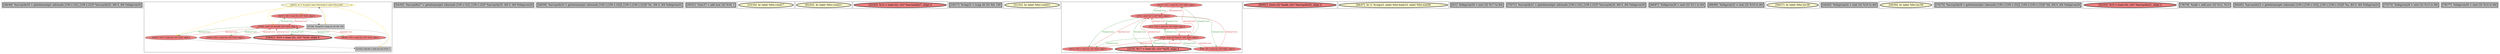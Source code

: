 
digraph G {





subgraph cluster25 {


node878 [penwidth=3.0,fontsize=20,fillcolor=grey,label="[48/49]  %arrayidx35 = getelementptr inbounds [100 x i32], [100 x i32]* %arrayidx33, i64 0, i64 %idxprom34",shape=rectangle,style=filled ]



}

subgraph cluster24 {


node877 [fillcolor=lemonchiffon,label="[28/35]  br i1 %cmp18, label %for.body19, label %for.end41",shape=ellipse,style=filled ]
node876 [fillcolor=lightcoral,label="[24/25]  %13 = load i32, i32* %i16, align 4",shape=ellipse,style=filled ]
node870 [fillcolor=lightcoral,label="[26/37]  %8 = load i32, i32* %i16, align 4",shape=ellipse,style=filled ]
node873 [fillcolor=lightcoral,label="[38/39]  %16 = load i32, i32* %i16, align 4",shape=ellipse,style=filled ]
node869 [fillcolor=grey,label="[21/22]  %inc40 = add nsw i32 %19, 1",shape=rectangle,style=filled ]
node875 [penwidth=3.0,fontsize=20,fillcolor=lightcoral,label="[18/41]  %10 = load i32, i32* %i16, align 4",shape=ellipse,style=filled ]
node871 [fillcolor=lightcoral,label="[19/40]  store i32 %inc40, i32* %i16, align 4",shape=ellipse,style=filled ]
node874 [fillcolor=grey,label="[27/36]  %cmp18 = icmp slt i32 %8, 100",shape=rectangle,style=filled ]
node872 [fillcolor=lightcoral,label="[20/23]  %19 = load i32, i32* %i16, align 4",shape=ellipse,style=filled ]

node877->node870 [style=solid,color=gold,label="C",penwidth=1.0,fontcolor=gold ]
node877->node869 [style=solid,color=gold,label="C",penwidth=1.0,fontcolor=gold ]
node869->node871 [style=solid,color=black,label="",penwidth=0.5,fontcolor=black ]
node871->node872 [style=solid,color=forestgreen,label="T|indep|Const",penwidth=1.0,fontcolor=forestgreen ]
node872->node869 [style=solid,color=black,label="",penwidth=0.5,fontcolor=black ]
node874->node877 [style=solid,color=black,label="",penwidth=0.5,fontcolor=black ]
node877->node874 [style=solid,color=gold,label="C",penwidth=1.0,fontcolor=gold ]
node871->node876 [style=solid,color=forestgreen,label="T|indep|Const",penwidth=1.0,fontcolor=forestgreen ]
node877->node871 [style=solid,color=gold,label="C",penwidth=1.0,fontcolor=gold ]
node877->node877 [style=solid,color=gold,label="C",penwidth=1.0,fontcolor=gold ]
node872->node871 [style=solid,color=firebrick3,label="A|indep|Const",penwidth=1.0,fontcolor=firebrick3 ]
node870->node874 [style=solid,color=black,label="",penwidth=0.5,fontcolor=black ]
node871->node870 [style=solid,color=forestgreen,label="T|indep|Const",penwidth=1.0,fontcolor=forestgreen ]
node873->node871 [style=solid,color=firebrick3,label="A|indep|Const",penwidth=1.0,fontcolor=firebrick3 ]
node870->node871 [style=solid,color=firebrick3,label="A|indep|Const",penwidth=1.0,fontcolor=firebrick3 ]
node877->node872 [style=solid,color=gold,label="C",penwidth=1.0,fontcolor=gold ]
node871->node873 [style=solid,color=forestgreen,label="T|indep|Const",penwidth=1.0,fontcolor=forestgreen ]
node871->node875 [style=solid,color=forestgreen,label="T|indep|Const",penwidth=1.0,fontcolor=forestgreen ]
node876->node871 [style=solid,color=firebrick3,label="A|indep|Const",penwidth=1.0,fontcolor=firebrick3 ]
node875->node871 [style=solid,color=firebrick3,label="A|indep|Const",penwidth=1.0,fontcolor=firebrick3 ]


}

subgraph cluster22 {


node867 [penwidth=3.0,fontsize=20,fillcolor=grey,label="[54/55]  %arrayidx27 = getelementptr inbounds [100 x i32], [100 x i32]* %arrayidx25, i64 0, i64 %idxprom26",shape=rectangle,style=filled ]



}

subgraph cluster20 {


node865 [penwidth=3.0,fontsize=20,fillcolor=grey,label="[58/59]  %arrayidx33 = getelementptr inbounds [100 x [100 x i32]], [100 x [100 x i32]]* %c, i64 0, i64 %idxprom32",shape=rectangle,style=filled ]



}

subgraph cluster18 {


node863 [penwidth=3.0,fontsize=20,fillcolor=grey,label="[50/51]  %inc37 = add nsw i32 %18, 1",shape=rectangle,style=filled ]



}

subgraph cluster16 {


node861 [penwidth=3.0,fontsize=20,fillcolor=lemonchiffon,label="[33/34]  br label %for.cond17",shape=ellipse,style=filled ]



}

subgraph cluster17 {


node862 [penwidth=3.0,fontsize=20,fillcolor=lemonchiffon,label="[62/63]  br label %for.cond21",shape=ellipse,style=filled ]



}

subgraph cluster4 {


node849 [penwidth=3.0,fontsize=20,fillcolor=lightcoral,label="[42/43]  %12 = load i32, i32* %arrayidx27, align 4",shape=ellipse,style=filled ]



}

subgraph cluster3 {


node848 [penwidth=3.0,fontsize=20,fillcolor=grey,label="[16/17]  %cmp22 = icmp slt i32 %9, 100",shape=rectangle,style=filled ]



}

subgraph cluster2 {


node847 [penwidth=3.0,fontsize=20,fillcolor=lemonchiffon,label="[31/32]  br label %for.cond21",shape=ellipse,style=filled ]



}

subgraph cluster1 {


node840 [fillcolor=lightcoral,label="[10/11]  %11 = load i32, i32* %j20, align 4",shape=ellipse,style=filled ]
node846 [fillcolor=lightcoral,label="[8/9]  %9 = load i32, i32* %j20, align 4",shape=ellipse,style=filled ]
node842 [penwidth=3.0,fontsize=20,fillcolor=lightcoral,label="[2/15]  %17 = load i32, i32* %j20, align 4",shape=ellipse,style=filled ]
node843 [fillcolor=lightcoral,label="[5/12]  store i32 0, i32* %j20, align 4",shape=ellipse,style=filled ]
node841 [fillcolor=lightcoral,label="[3/14]  store i32 %inc37, i32* %j20, align 4",shape=ellipse,style=filled ]
node844 [fillcolor=lightcoral,label="[4/13]  %18 = load i32, i32* %j20, align 4",shape=ellipse,style=filled ]
node845 [fillcolor=lightcoral,label="[6/7]  %14 = load i32, i32* %j20, align 4",shape=ellipse,style=filled ]

node844->node843 [style=solid,color=firebrick3,label="A|indep|Const",penwidth=1.0,fontcolor=firebrick3 ]
node843->node844 [style=solid,color=forestgreen,label="T|indep|Const",penwidth=1.0,fontcolor=forestgreen ]
node842->node843 [style=solid,color=firebrick3,label="A|indep|Const",penwidth=1.0,fontcolor=firebrick3 ]
node841->node844 [style=solid,color=forestgreen,label="T|indep|Const",penwidth=1.0,fontcolor=forestgreen ]
node846->node843 [style=solid,color=firebrick3,label="A|indep|Const",penwidth=1.0,fontcolor=firebrick3 ]
node843->node842 [style=solid,color=forestgreen,label="T|indep|Const",penwidth=1.0,fontcolor=forestgreen ]
node841->node840 [style=solid,color=forestgreen,label="T|indep|Const",penwidth=1.0,fontcolor=forestgreen ]
node845->node841 [style=solid,color=firebrick3,label="A|indep|Const",penwidth=1.0,fontcolor=firebrick3 ]
node841->node845 [style=solid,color=forestgreen,label="T|indep|Const",penwidth=1.0,fontcolor=forestgreen ]
node845->node843 [style=solid,color=firebrick3,label="A|indep|Const",penwidth=1.0,fontcolor=firebrick3 ]
node841->node842 [style=solid,color=forestgreen,label="T|indep|Const",penwidth=1.0,fontcolor=forestgreen ]
node843->node846 [style=solid,color=forestgreen,label="T|indep|Const",penwidth=1.0,fontcolor=forestgreen ]
node840->node843 [style=solid,color=firebrick3,label="A|indep|Const",penwidth=1.0,fontcolor=firebrick3 ]
node842->node841 [style=solid,color=firebrick3,label="A|indep|Const",penwidth=1.0,fontcolor=firebrick3 ]
node843->node845 [style=solid,color=forestgreen,label="T|indep|Const",penwidth=1.0,fontcolor=forestgreen ]
node840->node841 [style=solid,color=firebrick3,label="A|indep|Const",penwidth=1.0,fontcolor=firebrick3 ]
node846->node841 [style=solid,color=firebrick3,label="A|indep|Const",penwidth=1.0,fontcolor=firebrick3 ]
node844->node841 [style=solid,color=firebrick3,label="A|indep|Const",penwidth=1.0,fontcolor=firebrick3 ]
node843->node840 [style=solid,color=forestgreen,label="T|indep|Const",penwidth=1.0,fontcolor=forestgreen ]
node841->node846 [style=solid,color=forestgreen,label="T|indep|Const",penwidth=1.0,fontcolor=forestgreen ]


}

subgraph cluster12 {


node857 [penwidth=3.0,fontsize=20,fillcolor=lightcoral,label="[60/61]  store i32 %add, i32* %arrayidx35, align 4",shape=ellipse,style=filled ]



}

subgraph cluster5 {


node850 [penwidth=3.0,fontsize=20,fillcolor=lemonchiffon,label="[46/47]  br i1 %cmp22, label %for.body23, label %for.end38",shape=ellipse,style=filled ]



}

subgraph cluster0 {


node839 [penwidth=3.0,fontsize=20,fillcolor=grey,label="[0/1]  %idxprom34 = sext i32 %17 to i64",shape=rectangle,style=filled ]



}

subgraph cluster6 {


node851 [penwidth=3.0,fontsize=20,fillcolor=grey,label="[70/71]  %arrayidx31 = getelementptr inbounds [100 x i32], [100 x i32]* %arrayidx29, i64 0, i64 %idxprom30",shape=rectangle,style=filled ]



}

subgraph cluster14 {


node859 [penwidth=3.0,fontsize=20,fillcolor=grey,label="[66/67]  %idxprom26 = sext i32 %11 to i64",shape=rectangle,style=filled ]



}

subgraph cluster7 {


node852 [penwidth=3.0,fontsize=20,fillcolor=grey,label="[68/69]  %idxprom32 = sext i32 %16 to i64",shape=rectangle,style=filled ]



}

subgraph cluster23 {


node868 [penwidth=3.0,fontsize=20,fillcolor=lemonchiffon,label="[56/57]  br label %for.inc36",shape=ellipse,style=filled ]



}

subgraph cluster8 {


node853 [penwidth=3.0,fontsize=20,fillcolor=grey,label="[44/45]  %idxprom24 = sext i32 %10 to i64",shape=rectangle,style=filled ]



}

subgraph cluster21 {


node866 [penwidth=3.0,fontsize=20,fillcolor=lemonchiffon,label="[29/30]  br label %for.inc39",shape=ellipse,style=filled ]



}

subgraph cluster9 {


node854 [penwidth=3.0,fontsize=20,fillcolor=grey,label="[74/75]  %arrayidx29 = getelementptr inbounds [100 x [100 x i32]], [100 x [100 x i32]]* %b, i64 0, i64 %idxprom28",shape=rectangle,style=filled ]



}

subgraph cluster19 {


node864 [penwidth=3.0,fontsize=20,fillcolor=lightcoral,label="[52/53]  %15 = load i32, i32* %arrayidx31, align 4",shape=ellipse,style=filled ]



}

subgraph cluster10 {


node855 [penwidth=3.0,fontsize=20,fillcolor=grey,label="[78/79]  %add = add nsw i32 %12, %15",shape=rectangle,style=filled ]



}

subgraph cluster11 {


node856 [penwidth=3.0,fontsize=20,fillcolor=grey,label="[64/65]  %arrayidx25 = getelementptr inbounds [100 x [100 x i32]], [100 x [100 x i32]]* %a, i64 0, i64 %idxprom24",shape=rectangle,style=filled ]



}

subgraph cluster13 {


node858 [penwidth=3.0,fontsize=20,fillcolor=grey,label="[72/73]  %idxprom28 = sext i32 %13 to i64",shape=rectangle,style=filled ]



}

subgraph cluster15 {


node860 [penwidth=3.0,fontsize=20,fillcolor=grey,label="[76/77]  %idxprom30 = sext i32 %14 to i64",shape=rectangle,style=filled ]



}

}
